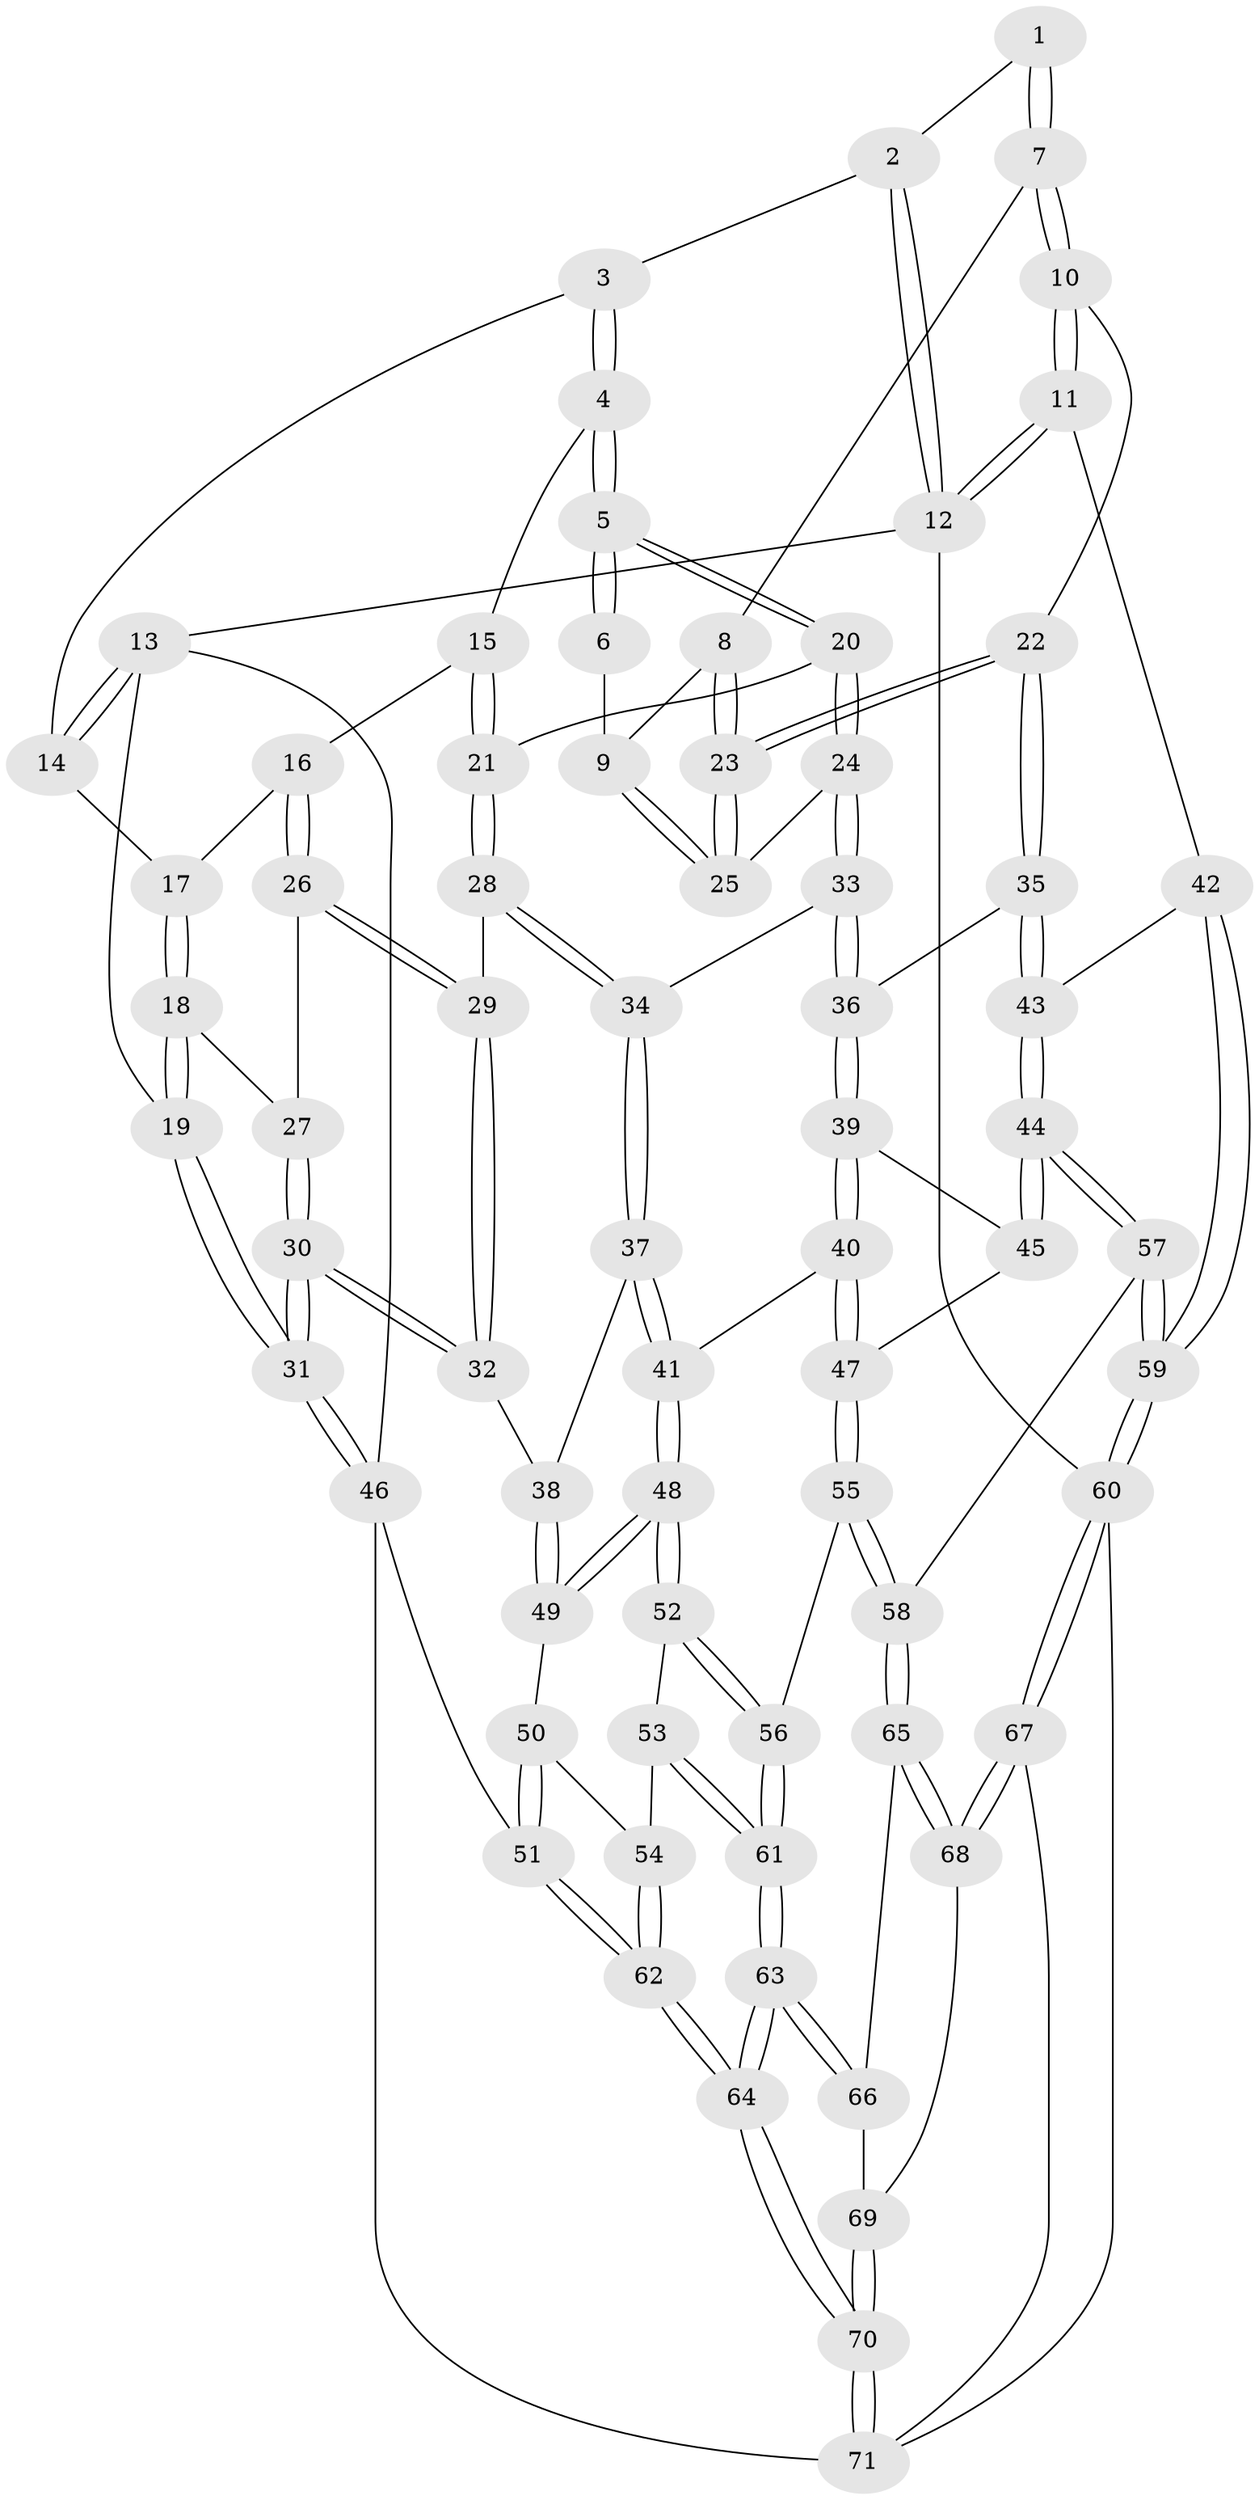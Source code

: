 // Generated by graph-tools (version 1.1) at 2025/27/03/09/25 03:27:06]
// undirected, 71 vertices, 174 edges
graph export_dot {
graph [start="1"]
  node [color=gray90,style=filled];
  1 [pos="+0.7673228775757058+0"];
  2 [pos="+0.7521789107707759+0"];
  3 [pos="+0.44594503091989707+0"];
  4 [pos="+0.4464832685977298+0"];
  5 [pos="+0.5123698312078219+0.13684965019476722"];
  6 [pos="+0.73192316000734+0.0002402066710565163"];
  7 [pos="+0.8079219854813507+0.0645905844878599"];
  8 [pos="+0.7855073635959473+0.1272229892125807"];
  9 [pos="+0.6368949615136521+0.14884974269139503"];
  10 [pos="+1+0.18877068108481673"];
  11 [pos="+1+0.1721854700464961"];
  12 [pos="+1+0"];
  13 [pos="+0+0"];
  14 [pos="+0+0"];
  15 [pos="+0.28906445706598566+0.11782392921343131"];
  16 [pos="+0.19886941122531956+0.14389537149080164"];
  17 [pos="+0.11173533594429041+0.004110663502546869"];
  18 [pos="+0.048204905660503346+0.2113896158128353"];
  19 [pos="+0+0.15864987110775283"];
  20 [pos="+0.5162642536564337+0.14934452466452222"];
  21 [pos="+0.35621513246317527+0.2166585213821926"];
  22 [pos="+0.8294716240654783+0.32533356109862543"];
  23 [pos="+0.8066472135903098+0.2953711053957354"];
  24 [pos="+0.5486768601056613+0.18980207020973294"];
  25 [pos="+0.5754003078534047+0.1888415973911748"];
  26 [pos="+0.1965888479828117+0.154858779854279"];
  27 [pos="+0.07425409103295615+0.22412764521024545"];
  28 [pos="+0.29302050569736326+0.32012104943923364"];
  29 [pos="+0.2569675363612587+0.3259159896942414"];
  30 [pos="+0.1292548555608243+0.43144768592718186"];
  31 [pos="+0+0.6151401277690035"];
  32 [pos="+0.1625647112803395+0.4217316363535225"];
  33 [pos="+0.5190156889857347+0.34188114913628254"];
  34 [pos="+0.4331602697341436+0.3728722881342322"];
  35 [pos="+0.8216113568034756+0.3481813352219777"];
  36 [pos="+0.594137482656024+0.41953461848743645"];
  37 [pos="+0.4005995066135377+0.4877150572329393"];
  38 [pos="+0.27756742724980443+0.5007359327831198"];
  39 [pos="+0.5942321854927368+0.4232914694204445"];
  40 [pos="+0.5550414769410128+0.5684146116145296"];
  41 [pos="+0.44289504547040476+0.5681521965022396"];
  42 [pos="+1+0.4516547964709939"];
  43 [pos="+0.8500308409122235+0.485181473484826"];
  44 [pos="+0.8305971954555015+0.5835518974912792"];
  45 [pos="+0.7175369272685891+0.5275400050779661"];
  46 [pos="+0+0.6518930341757421"];
  47 [pos="+0.5558631179187308+0.5695706272377603"];
  48 [pos="+0.4032475545711419+0.6177760222122447"];
  49 [pos="+0.29440625416731153+0.56676800663163"];
  50 [pos="+0.2851172472818788+0.5840451109212953"];
  51 [pos="+0.0392642453022991+0.735988303228486"];
  52 [pos="+0.39557242589459246+0.6506038088592841"];
  53 [pos="+0.3685399602494295+0.6837608159797687"];
  54 [pos="+0.3114258783672662+0.7121782202714154"];
  55 [pos="+0.615582488530251+0.677898405322137"];
  56 [pos="+0.5320947754729369+0.730613029287982"];
  57 [pos="+0.8410853572876169+0.7134655048340787"];
  58 [pos="+0.7854414891434194+0.7399082726644425"];
  59 [pos="+1+0.8465935528490367"];
  60 [pos="+1+1"];
  61 [pos="+0.4754232745215272+0.8192184102841857"];
  62 [pos="+0.17909747537198994+0.8255296952145463"];
  63 [pos="+0.44772217429348204+0.942255909456734"];
  64 [pos="+0.3494490219670192+1"];
  65 [pos="+0.7817333185277415+0.7473427186521528"];
  66 [pos="+0.6961677503491596+0.8248811485804755"];
  67 [pos="+0.8332716028580478+1"];
  68 [pos="+0.7777963701610594+1"];
  69 [pos="+0.6637349394488123+0.9512989400212368"];
  70 [pos="+0.3517233501317487+1"];
  71 [pos="+0.3517311344684057+1"];
  1 -- 2;
  1 -- 7;
  1 -- 7;
  2 -- 3;
  2 -- 12;
  2 -- 12;
  3 -- 4;
  3 -- 4;
  3 -- 14;
  4 -- 5;
  4 -- 5;
  4 -- 15;
  5 -- 6;
  5 -- 6;
  5 -- 20;
  5 -- 20;
  6 -- 9;
  7 -- 8;
  7 -- 10;
  7 -- 10;
  8 -- 9;
  8 -- 23;
  8 -- 23;
  9 -- 25;
  9 -- 25;
  10 -- 11;
  10 -- 11;
  10 -- 22;
  11 -- 12;
  11 -- 12;
  11 -- 42;
  12 -- 13;
  12 -- 60;
  13 -- 14;
  13 -- 14;
  13 -- 19;
  13 -- 46;
  14 -- 17;
  15 -- 16;
  15 -- 21;
  15 -- 21;
  16 -- 17;
  16 -- 26;
  16 -- 26;
  17 -- 18;
  17 -- 18;
  18 -- 19;
  18 -- 19;
  18 -- 27;
  19 -- 31;
  19 -- 31;
  20 -- 21;
  20 -- 24;
  20 -- 24;
  21 -- 28;
  21 -- 28;
  22 -- 23;
  22 -- 23;
  22 -- 35;
  22 -- 35;
  23 -- 25;
  23 -- 25;
  24 -- 25;
  24 -- 33;
  24 -- 33;
  26 -- 27;
  26 -- 29;
  26 -- 29;
  27 -- 30;
  27 -- 30;
  28 -- 29;
  28 -- 34;
  28 -- 34;
  29 -- 32;
  29 -- 32;
  30 -- 31;
  30 -- 31;
  30 -- 32;
  30 -- 32;
  31 -- 46;
  31 -- 46;
  32 -- 38;
  33 -- 34;
  33 -- 36;
  33 -- 36;
  34 -- 37;
  34 -- 37;
  35 -- 36;
  35 -- 43;
  35 -- 43;
  36 -- 39;
  36 -- 39;
  37 -- 38;
  37 -- 41;
  37 -- 41;
  38 -- 49;
  38 -- 49;
  39 -- 40;
  39 -- 40;
  39 -- 45;
  40 -- 41;
  40 -- 47;
  40 -- 47;
  41 -- 48;
  41 -- 48;
  42 -- 43;
  42 -- 59;
  42 -- 59;
  43 -- 44;
  43 -- 44;
  44 -- 45;
  44 -- 45;
  44 -- 57;
  44 -- 57;
  45 -- 47;
  46 -- 51;
  46 -- 71;
  47 -- 55;
  47 -- 55;
  48 -- 49;
  48 -- 49;
  48 -- 52;
  48 -- 52;
  49 -- 50;
  50 -- 51;
  50 -- 51;
  50 -- 54;
  51 -- 62;
  51 -- 62;
  52 -- 53;
  52 -- 56;
  52 -- 56;
  53 -- 54;
  53 -- 61;
  53 -- 61;
  54 -- 62;
  54 -- 62;
  55 -- 56;
  55 -- 58;
  55 -- 58;
  56 -- 61;
  56 -- 61;
  57 -- 58;
  57 -- 59;
  57 -- 59;
  58 -- 65;
  58 -- 65;
  59 -- 60;
  59 -- 60;
  60 -- 67;
  60 -- 67;
  60 -- 71;
  61 -- 63;
  61 -- 63;
  62 -- 64;
  62 -- 64;
  63 -- 64;
  63 -- 64;
  63 -- 66;
  63 -- 66;
  64 -- 70;
  64 -- 70;
  65 -- 66;
  65 -- 68;
  65 -- 68;
  66 -- 69;
  67 -- 68;
  67 -- 68;
  67 -- 71;
  68 -- 69;
  69 -- 70;
  69 -- 70;
  70 -- 71;
  70 -- 71;
}
